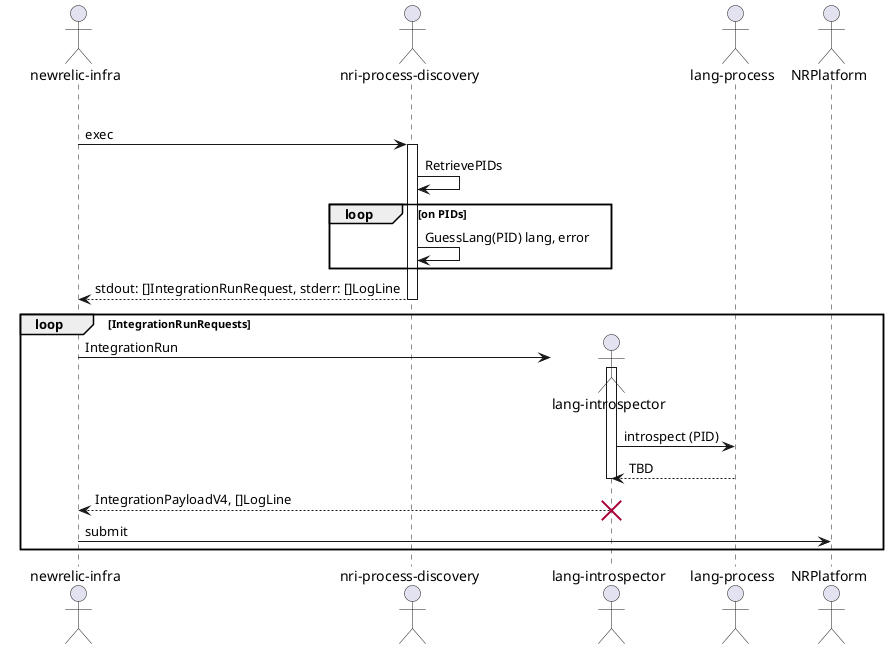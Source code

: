 @startuml

actor "newrelic-infra"
actor "nri-process-discovery"

loop on interval

"newrelic-infra" -> "nri-process-discovery" : exec

activate "nri-process-discovery"

"nri-process-discovery" -> "nri-process-discovery" : RetrievePIDs

loop on PIDs
"nri-process-discovery" -> "nri-process-discovery" : GuessLang(PID) lang, error
end loop

"newrelic-infra" <-- "nri-process-discovery" : stdout: []IntegrationRunRequest, stderr: []LogLine

deactivate "nri-process-discovery"

loop IntegrationRunRequests


actor "lang-introspector"
create "lang-introspector"

"newrelic-infra" -> "lang-introspector" : IntegrationRun

actor "lang-process"

activate "lang-introspector"
"lang-introspector" -> "lang-process" : introspect (PID)
"lang-introspector" <-- "lang-process" : TBD

deactivate "lang-introspector"

"newrelic-infra" <-- "lang-introspector" : IntegrationPayloadV4, []LogLine

destroy "lang-introspector"

actor NRPlatform

"newrelic-infra" -> NRPlatform : submit

end loop



deactivate "nri-process-discovery"

@enduml
